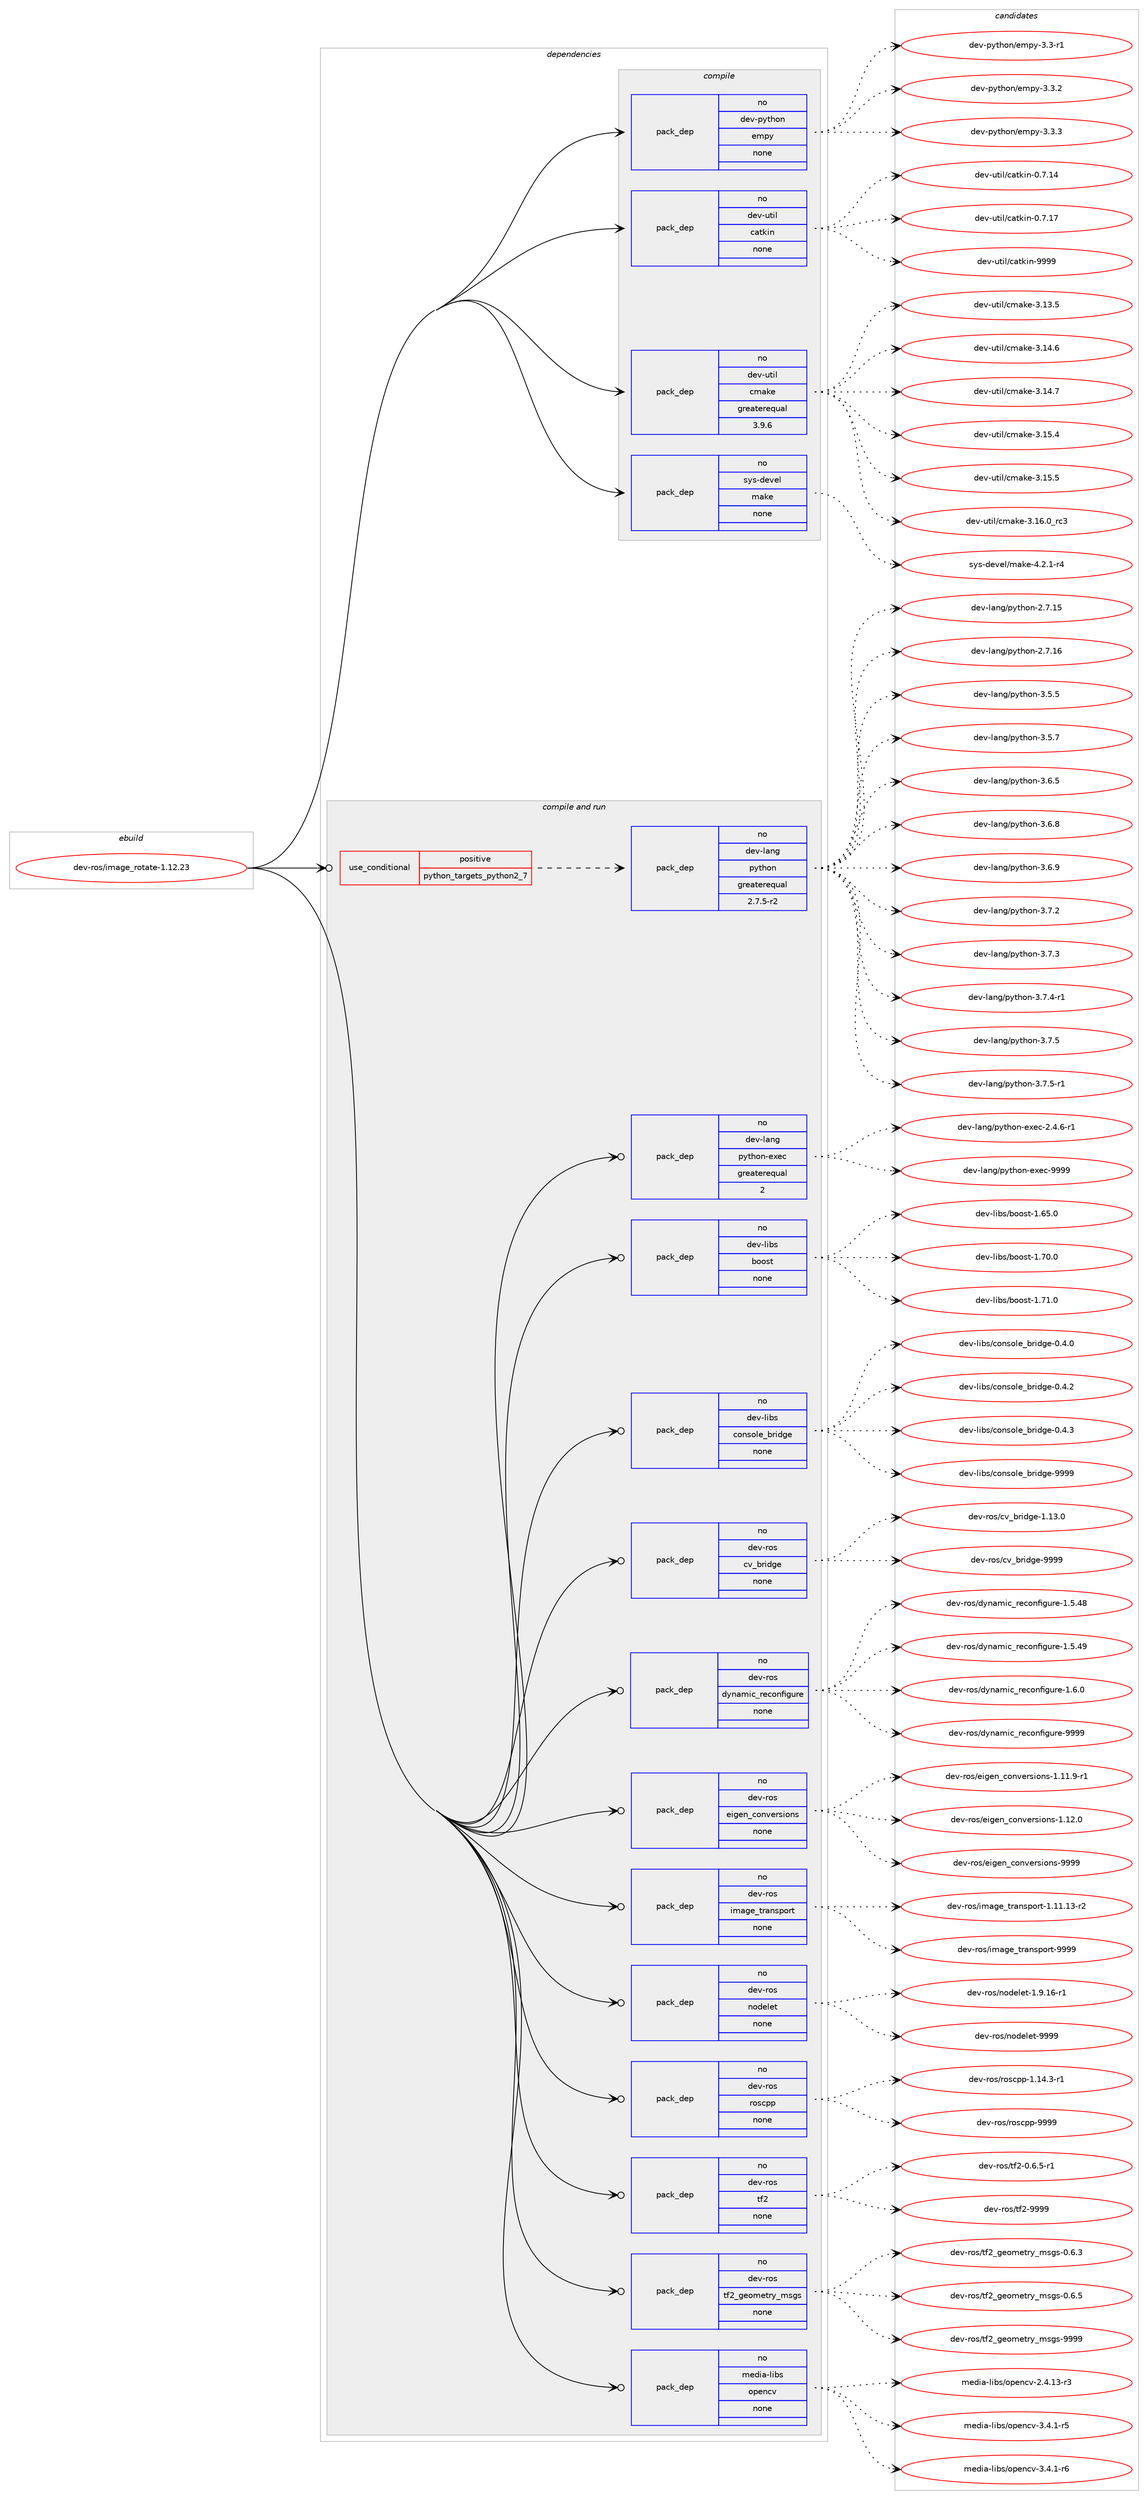 digraph prolog {

# *************
# Graph options
# *************

newrank=true;
concentrate=true;
compound=true;
graph [rankdir=LR,fontname=Helvetica,fontsize=10,ranksep=1.5];#, ranksep=2.5, nodesep=0.2];
edge  [arrowhead=vee];
node  [fontname=Helvetica,fontsize=10];

# **********
# The ebuild
# **********

subgraph cluster_leftcol {
color=gray;
rank=same;
label=<<i>ebuild</i>>;
id [label="dev-ros/image_rotate-1.12.23", color=red, width=4, href="../dev-ros/image_rotate-1.12.23.svg"];
}

# ****************
# The dependencies
# ****************

subgraph cluster_midcol {
color=gray;
label=<<i>dependencies</i>>;
subgraph cluster_compile {
fillcolor="#eeeeee";
style=filled;
label=<<i>compile</i>>;
subgraph pack488854 {
dependency654304 [label=<<TABLE BORDER="0" CELLBORDER="1" CELLSPACING="0" CELLPADDING="4" WIDTH="220"><TR><TD ROWSPAN="6" CELLPADDING="30">pack_dep</TD></TR><TR><TD WIDTH="110">no</TD></TR><TR><TD>dev-python</TD></TR><TR><TD>empy</TD></TR><TR><TD>none</TD></TR><TR><TD></TD></TR></TABLE>>, shape=none, color=blue];
}
id:e -> dependency654304:w [weight=20,style="solid",arrowhead="vee"];
subgraph pack488855 {
dependency654305 [label=<<TABLE BORDER="0" CELLBORDER="1" CELLSPACING="0" CELLPADDING="4" WIDTH="220"><TR><TD ROWSPAN="6" CELLPADDING="30">pack_dep</TD></TR><TR><TD WIDTH="110">no</TD></TR><TR><TD>dev-util</TD></TR><TR><TD>catkin</TD></TR><TR><TD>none</TD></TR><TR><TD></TD></TR></TABLE>>, shape=none, color=blue];
}
id:e -> dependency654305:w [weight=20,style="solid",arrowhead="vee"];
subgraph pack488856 {
dependency654306 [label=<<TABLE BORDER="0" CELLBORDER="1" CELLSPACING="0" CELLPADDING="4" WIDTH="220"><TR><TD ROWSPAN="6" CELLPADDING="30">pack_dep</TD></TR><TR><TD WIDTH="110">no</TD></TR><TR><TD>dev-util</TD></TR><TR><TD>cmake</TD></TR><TR><TD>greaterequal</TD></TR><TR><TD>3.9.6</TD></TR></TABLE>>, shape=none, color=blue];
}
id:e -> dependency654306:w [weight=20,style="solid",arrowhead="vee"];
subgraph pack488857 {
dependency654307 [label=<<TABLE BORDER="0" CELLBORDER="1" CELLSPACING="0" CELLPADDING="4" WIDTH="220"><TR><TD ROWSPAN="6" CELLPADDING="30">pack_dep</TD></TR><TR><TD WIDTH="110">no</TD></TR><TR><TD>sys-devel</TD></TR><TR><TD>make</TD></TR><TR><TD>none</TD></TR><TR><TD></TD></TR></TABLE>>, shape=none, color=blue];
}
id:e -> dependency654307:w [weight=20,style="solid",arrowhead="vee"];
}
subgraph cluster_compileandrun {
fillcolor="#eeeeee";
style=filled;
label=<<i>compile and run</i>>;
subgraph cond153544 {
dependency654308 [label=<<TABLE BORDER="0" CELLBORDER="1" CELLSPACING="0" CELLPADDING="4"><TR><TD ROWSPAN="3" CELLPADDING="10">use_conditional</TD></TR><TR><TD>positive</TD></TR><TR><TD>python_targets_python2_7</TD></TR></TABLE>>, shape=none, color=red];
subgraph pack488858 {
dependency654309 [label=<<TABLE BORDER="0" CELLBORDER="1" CELLSPACING="0" CELLPADDING="4" WIDTH="220"><TR><TD ROWSPAN="6" CELLPADDING="30">pack_dep</TD></TR><TR><TD WIDTH="110">no</TD></TR><TR><TD>dev-lang</TD></TR><TR><TD>python</TD></TR><TR><TD>greaterequal</TD></TR><TR><TD>2.7.5-r2</TD></TR></TABLE>>, shape=none, color=blue];
}
dependency654308:e -> dependency654309:w [weight=20,style="dashed",arrowhead="vee"];
}
id:e -> dependency654308:w [weight=20,style="solid",arrowhead="odotvee"];
subgraph pack488859 {
dependency654310 [label=<<TABLE BORDER="0" CELLBORDER="1" CELLSPACING="0" CELLPADDING="4" WIDTH="220"><TR><TD ROWSPAN="6" CELLPADDING="30">pack_dep</TD></TR><TR><TD WIDTH="110">no</TD></TR><TR><TD>dev-lang</TD></TR><TR><TD>python-exec</TD></TR><TR><TD>greaterequal</TD></TR><TR><TD>2</TD></TR></TABLE>>, shape=none, color=blue];
}
id:e -> dependency654310:w [weight=20,style="solid",arrowhead="odotvee"];
subgraph pack488860 {
dependency654311 [label=<<TABLE BORDER="0" CELLBORDER="1" CELLSPACING="0" CELLPADDING="4" WIDTH="220"><TR><TD ROWSPAN="6" CELLPADDING="30">pack_dep</TD></TR><TR><TD WIDTH="110">no</TD></TR><TR><TD>dev-libs</TD></TR><TR><TD>boost</TD></TR><TR><TD>none</TD></TR><TR><TD></TD></TR></TABLE>>, shape=none, color=blue];
}
id:e -> dependency654311:w [weight=20,style="solid",arrowhead="odotvee"];
subgraph pack488861 {
dependency654312 [label=<<TABLE BORDER="0" CELLBORDER="1" CELLSPACING="0" CELLPADDING="4" WIDTH="220"><TR><TD ROWSPAN="6" CELLPADDING="30">pack_dep</TD></TR><TR><TD WIDTH="110">no</TD></TR><TR><TD>dev-libs</TD></TR><TR><TD>console_bridge</TD></TR><TR><TD>none</TD></TR><TR><TD></TD></TR></TABLE>>, shape=none, color=blue];
}
id:e -> dependency654312:w [weight=20,style="solid",arrowhead="odotvee"];
subgraph pack488862 {
dependency654313 [label=<<TABLE BORDER="0" CELLBORDER="1" CELLSPACING="0" CELLPADDING="4" WIDTH="220"><TR><TD ROWSPAN="6" CELLPADDING="30">pack_dep</TD></TR><TR><TD WIDTH="110">no</TD></TR><TR><TD>dev-ros</TD></TR><TR><TD>cv_bridge</TD></TR><TR><TD>none</TD></TR><TR><TD></TD></TR></TABLE>>, shape=none, color=blue];
}
id:e -> dependency654313:w [weight=20,style="solid",arrowhead="odotvee"];
subgraph pack488863 {
dependency654314 [label=<<TABLE BORDER="0" CELLBORDER="1" CELLSPACING="0" CELLPADDING="4" WIDTH="220"><TR><TD ROWSPAN="6" CELLPADDING="30">pack_dep</TD></TR><TR><TD WIDTH="110">no</TD></TR><TR><TD>dev-ros</TD></TR><TR><TD>dynamic_reconfigure</TD></TR><TR><TD>none</TD></TR><TR><TD></TD></TR></TABLE>>, shape=none, color=blue];
}
id:e -> dependency654314:w [weight=20,style="solid",arrowhead="odotvee"];
subgraph pack488864 {
dependency654315 [label=<<TABLE BORDER="0" CELLBORDER="1" CELLSPACING="0" CELLPADDING="4" WIDTH="220"><TR><TD ROWSPAN="6" CELLPADDING="30">pack_dep</TD></TR><TR><TD WIDTH="110">no</TD></TR><TR><TD>dev-ros</TD></TR><TR><TD>eigen_conversions</TD></TR><TR><TD>none</TD></TR><TR><TD></TD></TR></TABLE>>, shape=none, color=blue];
}
id:e -> dependency654315:w [weight=20,style="solid",arrowhead="odotvee"];
subgraph pack488865 {
dependency654316 [label=<<TABLE BORDER="0" CELLBORDER="1" CELLSPACING="0" CELLPADDING="4" WIDTH="220"><TR><TD ROWSPAN="6" CELLPADDING="30">pack_dep</TD></TR><TR><TD WIDTH="110">no</TD></TR><TR><TD>dev-ros</TD></TR><TR><TD>image_transport</TD></TR><TR><TD>none</TD></TR><TR><TD></TD></TR></TABLE>>, shape=none, color=blue];
}
id:e -> dependency654316:w [weight=20,style="solid",arrowhead="odotvee"];
subgraph pack488866 {
dependency654317 [label=<<TABLE BORDER="0" CELLBORDER="1" CELLSPACING="0" CELLPADDING="4" WIDTH="220"><TR><TD ROWSPAN="6" CELLPADDING="30">pack_dep</TD></TR><TR><TD WIDTH="110">no</TD></TR><TR><TD>dev-ros</TD></TR><TR><TD>nodelet</TD></TR><TR><TD>none</TD></TR><TR><TD></TD></TR></TABLE>>, shape=none, color=blue];
}
id:e -> dependency654317:w [weight=20,style="solid",arrowhead="odotvee"];
subgraph pack488867 {
dependency654318 [label=<<TABLE BORDER="0" CELLBORDER="1" CELLSPACING="0" CELLPADDING="4" WIDTH="220"><TR><TD ROWSPAN="6" CELLPADDING="30">pack_dep</TD></TR><TR><TD WIDTH="110">no</TD></TR><TR><TD>dev-ros</TD></TR><TR><TD>roscpp</TD></TR><TR><TD>none</TD></TR><TR><TD></TD></TR></TABLE>>, shape=none, color=blue];
}
id:e -> dependency654318:w [weight=20,style="solid",arrowhead="odotvee"];
subgraph pack488868 {
dependency654319 [label=<<TABLE BORDER="0" CELLBORDER="1" CELLSPACING="0" CELLPADDING="4" WIDTH="220"><TR><TD ROWSPAN="6" CELLPADDING="30">pack_dep</TD></TR><TR><TD WIDTH="110">no</TD></TR><TR><TD>dev-ros</TD></TR><TR><TD>tf2</TD></TR><TR><TD>none</TD></TR><TR><TD></TD></TR></TABLE>>, shape=none, color=blue];
}
id:e -> dependency654319:w [weight=20,style="solid",arrowhead="odotvee"];
subgraph pack488869 {
dependency654320 [label=<<TABLE BORDER="0" CELLBORDER="1" CELLSPACING="0" CELLPADDING="4" WIDTH="220"><TR><TD ROWSPAN="6" CELLPADDING="30">pack_dep</TD></TR><TR><TD WIDTH="110">no</TD></TR><TR><TD>dev-ros</TD></TR><TR><TD>tf2_geometry_msgs</TD></TR><TR><TD>none</TD></TR><TR><TD></TD></TR></TABLE>>, shape=none, color=blue];
}
id:e -> dependency654320:w [weight=20,style="solid",arrowhead="odotvee"];
subgraph pack488870 {
dependency654321 [label=<<TABLE BORDER="0" CELLBORDER="1" CELLSPACING="0" CELLPADDING="4" WIDTH="220"><TR><TD ROWSPAN="6" CELLPADDING="30">pack_dep</TD></TR><TR><TD WIDTH="110">no</TD></TR><TR><TD>media-libs</TD></TR><TR><TD>opencv</TD></TR><TR><TD>none</TD></TR><TR><TD></TD></TR></TABLE>>, shape=none, color=blue];
}
id:e -> dependency654321:w [weight=20,style="solid",arrowhead="odotvee"];
}
subgraph cluster_run {
fillcolor="#eeeeee";
style=filled;
label=<<i>run</i>>;
}
}

# **************
# The candidates
# **************

subgraph cluster_choices {
rank=same;
color=gray;
label=<<i>candidates</i>>;

subgraph choice488854 {
color=black;
nodesep=1;
choice1001011184511212111610411111047101109112121455146514511449 [label="dev-python/empy-3.3-r1", color=red, width=4,href="../dev-python/empy-3.3-r1.svg"];
choice1001011184511212111610411111047101109112121455146514650 [label="dev-python/empy-3.3.2", color=red, width=4,href="../dev-python/empy-3.3.2.svg"];
choice1001011184511212111610411111047101109112121455146514651 [label="dev-python/empy-3.3.3", color=red, width=4,href="../dev-python/empy-3.3.3.svg"];
dependency654304:e -> choice1001011184511212111610411111047101109112121455146514511449:w [style=dotted,weight="100"];
dependency654304:e -> choice1001011184511212111610411111047101109112121455146514650:w [style=dotted,weight="100"];
dependency654304:e -> choice1001011184511212111610411111047101109112121455146514651:w [style=dotted,weight="100"];
}
subgraph choice488855 {
color=black;
nodesep=1;
choice1001011184511711610510847999711610710511045484655464952 [label="dev-util/catkin-0.7.14", color=red, width=4,href="../dev-util/catkin-0.7.14.svg"];
choice1001011184511711610510847999711610710511045484655464955 [label="dev-util/catkin-0.7.17", color=red, width=4,href="../dev-util/catkin-0.7.17.svg"];
choice100101118451171161051084799971161071051104557575757 [label="dev-util/catkin-9999", color=red, width=4,href="../dev-util/catkin-9999.svg"];
dependency654305:e -> choice1001011184511711610510847999711610710511045484655464952:w [style=dotted,weight="100"];
dependency654305:e -> choice1001011184511711610510847999711610710511045484655464955:w [style=dotted,weight="100"];
dependency654305:e -> choice100101118451171161051084799971161071051104557575757:w [style=dotted,weight="100"];
}
subgraph choice488856 {
color=black;
nodesep=1;
choice1001011184511711610510847991099710710145514649514653 [label="dev-util/cmake-3.13.5", color=red, width=4,href="../dev-util/cmake-3.13.5.svg"];
choice1001011184511711610510847991099710710145514649524654 [label="dev-util/cmake-3.14.6", color=red, width=4,href="../dev-util/cmake-3.14.6.svg"];
choice1001011184511711610510847991099710710145514649524655 [label="dev-util/cmake-3.14.7", color=red, width=4,href="../dev-util/cmake-3.14.7.svg"];
choice1001011184511711610510847991099710710145514649534652 [label="dev-util/cmake-3.15.4", color=red, width=4,href="../dev-util/cmake-3.15.4.svg"];
choice1001011184511711610510847991099710710145514649534653 [label="dev-util/cmake-3.15.5", color=red, width=4,href="../dev-util/cmake-3.15.5.svg"];
choice1001011184511711610510847991099710710145514649544648951149951 [label="dev-util/cmake-3.16.0_rc3", color=red, width=4,href="../dev-util/cmake-3.16.0_rc3.svg"];
dependency654306:e -> choice1001011184511711610510847991099710710145514649514653:w [style=dotted,weight="100"];
dependency654306:e -> choice1001011184511711610510847991099710710145514649524654:w [style=dotted,weight="100"];
dependency654306:e -> choice1001011184511711610510847991099710710145514649524655:w [style=dotted,weight="100"];
dependency654306:e -> choice1001011184511711610510847991099710710145514649534652:w [style=dotted,weight="100"];
dependency654306:e -> choice1001011184511711610510847991099710710145514649534653:w [style=dotted,weight="100"];
dependency654306:e -> choice1001011184511711610510847991099710710145514649544648951149951:w [style=dotted,weight="100"];
}
subgraph choice488857 {
color=black;
nodesep=1;
choice1151211154510010111810110847109971071014552465046494511452 [label="sys-devel/make-4.2.1-r4", color=red, width=4,href="../sys-devel/make-4.2.1-r4.svg"];
dependency654307:e -> choice1151211154510010111810110847109971071014552465046494511452:w [style=dotted,weight="100"];
}
subgraph choice488858 {
color=black;
nodesep=1;
choice10010111845108971101034711212111610411111045504655464953 [label="dev-lang/python-2.7.15", color=red, width=4,href="../dev-lang/python-2.7.15.svg"];
choice10010111845108971101034711212111610411111045504655464954 [label="dev-lang/python-2.7.16", color=red, width=4,href="../dev-lang/python-2.7.16.svg"];
choice100101118451089711010347112121116104111110455146534653 [label="dev-lang/python-3.5.5", color=red, width=4,href="../dev-lang/python-3.5.5.svg"];
choice100101118451089711010347112121116104111110455146534655 [label="dev-lang/python-3.5.7", color=red, width=4,href="../dev-lang/python-3.5.7.svg"];
choice100101118451089711010347112121116104111110455146544653 [label="dev-lang/python-3.6.5", color=red, width=4,href="../dev-lang/python-3.6.5.svg"];
choice100101118451089711010347112121116104111110455146544656 [label="dev-lang/python-3.6.8", color=red, width=4,href="../dev-lang/python-3.6.8.svg"];
choice100101118451089711010347112121116104111110455146544657 [label="dev-lang/python-3.6.9", color=red, width=4,href="../dev-lang/python-3.6.9.svg"];
choice100101118451089711010347112121116104111110455146554650 [label="dev-lang/python-3.7.2", color=red, width=4,href="../dev-lang/python-3.7.2.svg"];
choice100101118451089711010347112121116104111110455146554651 [label="dev-lang/python-3.7.3", color=red, width=4,href="../dev-lang/python-3.7.3.svg"];
choice1001011184510897110103471121211161041111104551465546524511449 [label="dev-lang/python-3.7.4-r1", color=red, width=4,href="../dev-lang/python-3.7.4-r1.svg"];
choice100101118451089711010347112121116104111110455146554653 [label="dev-lang/python-3.7.5", color=red, width=4,href="../dev-lang/python-3.7.5.svg"];
choice1001011184510897110103471121211161041111104551465546534511449 [label="dev-lang/python-3.7.5-r1", color=red, width=4,href="../dev-lang/python-3.7.5-r1.svg"];
dependency654309:e -> choice10010111845108971101034711212111610411111045504655464953:w [style=dotted,weight="100"];
dependency654309:e -> choice10010111845108971101034711212111610411111045504655464954:w [style=dotted,weight="100"];
dependency654309:e -> choice100101118451089711010347112121116104111110455146534653:w [style=dotted,weight="100"];
dependency654309:e -> choice100101118451089711010347112121116104111110455146534655:w [style=dotted,weight="100"];
dependency654309:e -> choice100101118451089711010347112121116104111110455146544653:w [style=dotted,weight="100"];
dependency654309:e -> choice100101118451089711010347112121116104111110455146544656:w [style=dotted,weight="100"];
dependency654309:e -> choice100101118451089711010347112121116104111110455146544657:w [style=dotted,weight="100"];
dependency654309:e -> choice100101118451089711010347112121116104111110455146554650:w [style=dotted,weight="100"];
dependency654309:e -> choice100101118451089711010347112121116104111110455146554651:w [style=dotted,weight="100"];
dependency654309:e -> choice1001011184510897110103471121211161041111104551465546524511449:w [style=dotted,weight="100"];
dependency654309:e -> choice100101118451089711010347112121116104111110455146554653:w [style=dotted,weight="100"];
dependency654309:e -> choice1001011184510897110103471121211161041111104551465546534511449:w [style=dotted,weight="100"];
}
subgraph choice488859 {
color=black;
nodesep=1;
choice10010111845108971101034711212111610411111045101120101994550465246544511449 [label="dev-lang/python-exec-2.4.6-r1", color=red, width=4,href="../dev-lang/python-exec-2.4.6-r1.svg"];
choice10010111845108971101034711212111610411111045101120101994557575757 [label="dev-lang/python-exec-9999", color=red, width=4,href="../dev-lang/python-exec-9999.svg"];
dependency654310:e -> choice10010111845108971101034711212111610411111045101120101994550465246544511449:w [style=dotted,weight="100"];
dependency654310:e -> choice10010111845108971101034711212111610411111045101120101994557575757:w [style=dotted,weight="100"];
}
subgraph choice488860 {
color=black;
nodesep=1;
choice1001011184510810598115479811111111511645494654534648 [label="dev-libs/boost-1.65.0", color=red, width=4,href="../dev-libs/boost-1.65.0.svg"];
choice1001011184510810598115479811111111511645494655484648 [label="dev-libs/boost-1.70.0", color=red, width=4,href="../dev-libs/boost-1.70.0.svg"];
choice1001011184510810598115479811111111511645494655494648 [label="dev-libs/boost-1.71.0", color=red, width=4,href="../dev-libs/boost-1.71.0.svg"];
dependency654311:e -> choice1001011184510810598115479811111111511645494654534648:w [style=dotted,weight="100"];
dependency654311:e -> choice1001011184510810598115479811111111511645494655484648:w [style=dotted,weight="100"];
dependency654311:e -> choice1001011184510810598115479811111111511645494655494648:w [style=dotted,weight="100"];
}
subgraph choice488861 {
color=black;
nodesep=1;
choice100101118451081059811547991111101151111081019598114105100103101454846524648 [label="dev-libs/console_bridge-0.4.0", color=red, width=4,href="../dev-libs/console_bridge-0.4.0.svg"];
choice100101118451081059811547991111101151111081019598114105100103101454846524650 [label="dev-libs/console_bridge-0.4.2", color=red, width=4,href="../dev-libs/console_bridge-0.4.2.svg"];
choice100101118451081059811547991111101151111081019598114105100103101454846524651 [label="dev-libs/console_bridge-0.4.3", color=red, width=4,href="../dev-libs/console_bridge-0.4.3.svg"];
choice1001011184510810598115479911111011511110810195981141051001031014557575757 [label="dev-libs/console_bridge-9999", color=red, width=4,href="../dev-libs/console_bridge-9999.svg"];
dependency654312:e -> choice100101118451081059811547991111101151111081019598114105100103101454846524648:w [style=dotted,weight="100"];
dependency654312:e -> choice100101118451081059811547991111101151111081019598114105100103101454846524650:w [style=dotted,weight="100"];
dependency654312:e -> choice100101118451081059811547991111101151111081019598114105100103101454846524651:w [style=dotted,weight="100"];
dependency654312:e -> choice1001011184510810598115479911111011511110810195981141051001031014557575757:w [style=dotted,weight="100"];
}
subgraph choice488862 {
color=black;
nodesep=1;
choice100101118451141111154799118959811410510010310145494649514648 [label="dev-ros/cv_bridge-1.13.0", color=red, width=4,href="../dev-ros/cv_bridge-1.13.0.svg"];
choice10010111845114111115479911895981141051001031014557575757 [label="dev-ros/cv_bridge-9999", color=red, width=4,href="../dev-ros/cv_bridge-9999.svg"];
dependency654313:e -> choice100101118451141111154799118959811410510010310145494649514648:w [style=dotted,weight="100"];
dependency654313:e -> choice10010111845114111115479911895981141051001031014557575757:w [style=dotted,weight="100"];
}
subgraph choice488863 {
color=black;
nodesep=1;
choice10010111845114111115471001211109710910599951141019911111010210510311711410145494653465256 [label="dev-ros/dynamic_reconfigure-1.5.48", color=red, width=4,href="../dev-ros/dynamic_reconfigure-1.5.48.svg"];
choice10010111845114111115471001211109710910599951141019911111010210510311711410145494653465257 [label="dev-ros/dynamic_reconfigure-1.5.49", color=red, width=4,href="../dev-ros/dynamic_reconfigure-1.5.49.svg"];
choice100101118451141111154710012111097109105999511410199111110102105103117114101454946544648 [label="dev-ros/dynamic_reconfigure-1.6.0", color=red, width=4,href="../dev-ros/dynamic_reconfigure-1.6.0.svg"];
choice1001011184511411111547100121110971091059995114101991111101021051031171141014557575757 [label="dev-ros/dynamic_reconfigure-9999", color=red, width=4,href="../dev-ros/dynamic_reconfigure-9999.svg"];
dependency654314:e -> choice10010111845114111115471001211109710910599951141019911111010210510311711410145494653465256:w [style=dotted,weight="100"];
dependency654314:e -> choice10010111845114111115471001211109710910599951141019911111010210510311711410145494653465257:w [style=dotted,weight="100"];
dependency654314:e -> choice100101118451141111154710012111097109105999511410199111110102105103117114101454946544648:w [style=dotted,weight="100"];
dependency654314:e -> choice1001011184511411111547100121110971091059995114101991111101021051031171141014557575757:w [style=dotted,weight="100"];
}
subgraph choice488864 {
color=black;
nodesep=1;
choice10010111845114111115471011051031011109599111110118101114115105111110115454946494946574511449 [label="dev-ros/eigen_conversions-1.11.9-r1", color=red, width=4,href="../dev-ros/eigen_conversions-1.11.9-r1.svg"];
choice1001011184511411111547101105103101110959911111011810111411510511111011545494649504648 [label="dev-ros/eigen_conversions-1.12.0", color=red, width=4,href="../dev-ros/eigen_conversions-1.12.0.svg"];
choice100101118451141111154710110510310111095991111101181011141151051111101154557575757 [label="dev-ros/eigen_conversions-9999", color=red, width=4,href="../dev-ros/eigen_conversions-9999.svg"];
dependency654315:e -> choice10010111845114111115471011051031011109599111110118101114115105111110115454946494946574511449:w [style=dotted,weight="100"];
dependency654315:e -> choice1001011184511411111547101105103101110959911111011810111411510511111011545494649504648:w [style=dotted,weight="100"];
dependency654315:e -> choice100101118451141111154710110510310111095991111101181011141151051111101154557575757:w [style=dotted,weight="100"];
}
subgraph choice488865 {
color=black;
nodesep=1;
choice100101118451141111154710510997103101951161149711011511211111411645494649494649514511450 [label="dev-ros/image_transport-1.11.13-r2", color=red, width=4,href="../dev-ros/image_transport-1.11.13-r2.svg"];
choice10010111845114111115471051099710310195116114971101151121111141164557575757 [label="dev-ros/image_transport-9999", color=red, width=4,href="../dev-ros/image_transport-9999.svg"];
dependency654316:e -> choice100101118451141111154710510997103101951161149711011511211111411645494649494649514511450:w [style=dotted,weight="100"];
dependency654316:e -> choice10010111845114111115471051099710310195116114971101151121111141164557575757:w [style=dotted,weight="100"];
}
subgraph choice488866 {
color=black;
nodesep=1;
choice1001011184511411111547110111100101108101116454946574649544511449 [label="dev-ros/nodelet-1.9.16-r1", color=red, width=4,href="../dev-ros/nodelet-1.9.16-r1.svg"];
choice10010111845114111115471101111001011081011164557575757 [label="dev-ros/nodelet-9999", color=red, width=4,href="../dev-ros/nodelet-9999.svg"];
dependency654317:e -> choice1001011184511411111547110111100101108101116454946574649544511449:w [style=dotted,weight="100"];
dependency654317:e -> choice10010111845114111115471101111001011081011164557575757:w [style=dotted,weight="100"];
}
subgraph choice488867 {
color=black;
nodesep=1;
choice100101118451141111154711411111599112112454946495246514511449 [label="dev-ros/roscpp-1.14.3-r1", color=red, width=4,href="../dev-ros/roscpp-1.14.3-r1.svg"];
choice1001011184511411111547114111115991121124557575757 [label="dev-ros/roscpp-9999", color=red, width=4,href="../dev-ros/roscpp-9999.svg"];
dependency654318:e -> choice100101118451141111154711411111599112112454946495246514511449:w [style=dotted,weight="100"];
dependency654318:e -> choice1001011184511411111547114111115991121124557575757:w [style=dotted,weight="100"];
}
subgraph choice488868 {
color=black;
nodesep=1;
choice1001011184511411111547116102504548465446534511449 [label="dev-ros/tf2-0.6.5-r1", color=red, width=4,href="../dev-ros/tf2-0.6.5-r1.svg"];
choice1001011184511411111547116102504557575757 [label="dev-ros/tf2-9999", color=red, width=4,href="../dev-ros/tf2-9999.svg"];
dependency654319:e -> choice1001011184511411111547116102504548465446534511449:w [style=dotted,weight="100"];
dependency654319:e -> choice1001011184511411111547116102504557575757:w [style=dotted,weight="100"];
}
subgraph choice488869 {
color=black;
nodesep=1;
choice1001011184511411111547116102509510310111110910111611412195109115103115454846544651 [label="dev-ros/tf2_geometry_msgs-0.6.3", color=red, width=4,href="../dev-ros/tf2_geometry_msgs-0.6.3.svg"];
choice1001011184511411111547116102509510310111110910111611412195109115103115454846544653 [label="dev-ros/tf2_geometry_msgs-0.6.5", color=red, width=4,href="../dev-ros/tf2_geometry_msgs-0.6.5.svg"];
choice10010111845114111115471161025095103101111109101116114121951091151031154557575757 [label="dev-ros/tf2_geometry_msgs-9999", color=red, width=4,href="../dev-ros/tf2_geometry_msgs-9999.svg"];
dependency654320:e -> choice1001011184511411111547116102509510310111110910111611412195109115103115454846544651:w [style=dotted,weight="100"];
dependency654320:e -> choice1001011184511411111547116102509510310111110910111611412195109115103115454846544653:w [style=dotted,weight="100"];
dependency654320:e -> choice10010111845114111115471161025095103101111109101116114121951091151031154557575757:w [style=dotted,weight="100"];
}
subgraph choice488870 {
color=black;
nodesep=1;
choice1091011001059745108105981154711111210111099118455046524649514511451 [label="media-libs/opencv-2.4.13-r3", color=red, width=4,href="../media-libs/opencv-2.4.13-r3.svg"];
choice10910110010597451081059811547111112101110991184551465246494511453 [label="media-libs/opencv-3.4.1-r5", color=red, width=4,href="../media-libs/opencv-3.4.1-r5.svg"];
choice10910110010597451081059811547111112101110991184551465246494511454 [label="media-libs/opencv-3.4.1-r6", color=red, width=4,href="../media-libs/opencv-3.4.1-r6.svg"];
dependency654321:e -> choice1091011001059745108105981154711111210111099118455046524649514511451:w [style=dotted,weight="100"];
dependency654321:e -> choice10910110010597451081059811547111112101110991184551465246494511453:w [style=dotted,weight="100"];
dependency654321:e -> choice10910110010597451081059811547111112101110991184551465246494511454:w [style=dotted,weight="100"];
}
}

}
